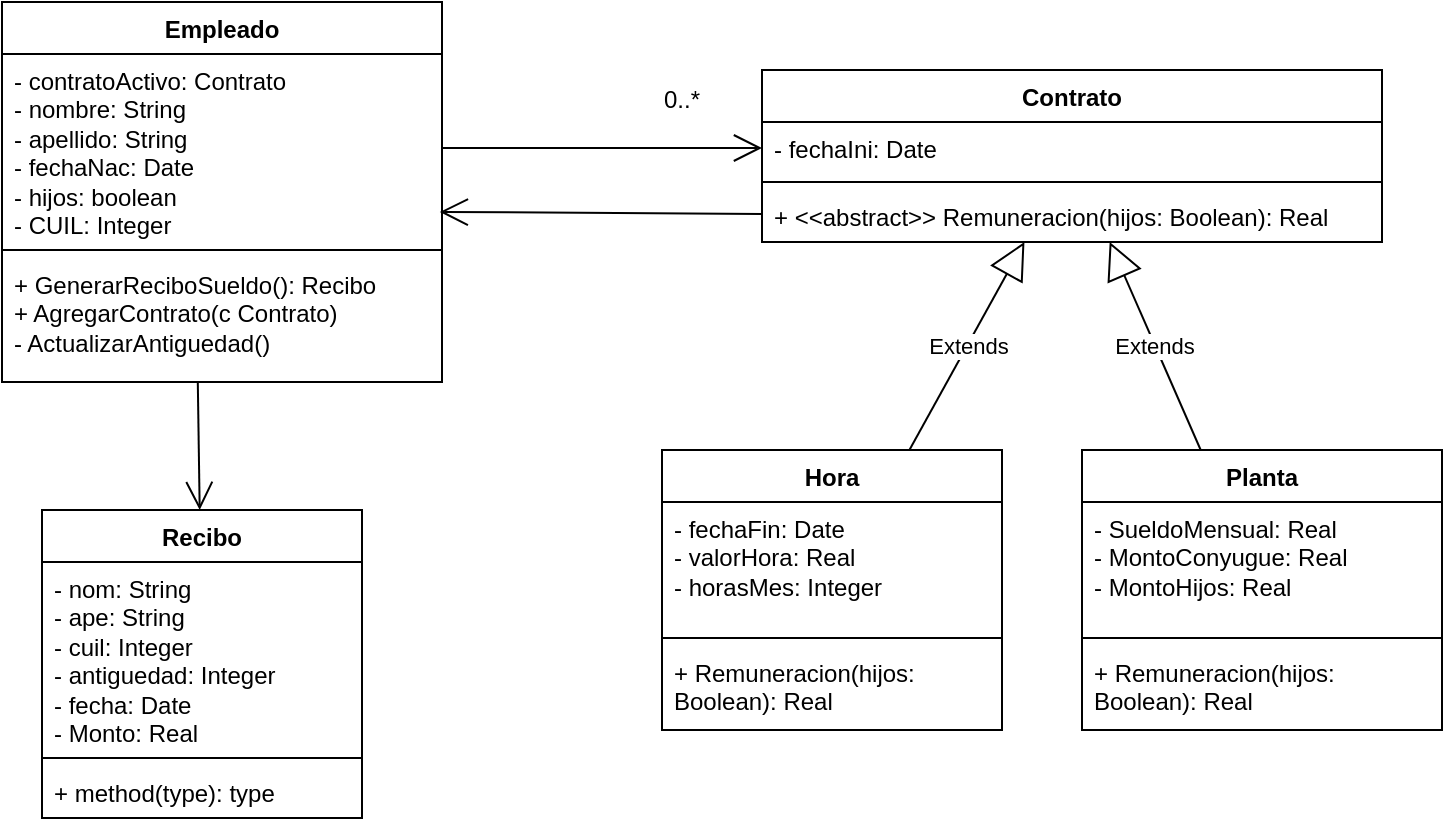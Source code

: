 <mxfile version="22.0.2" type="device">
  <diagram name="Página-1" id="9JrxzAOuYFhR-dRAbIde">
    <mxGraphModel dx="906" dy="805" grid="1" gridSize="10" guides="1" tooltips="1" connect="1" arrows="1" fold="1" page="1" pageScale="1" pageWidth="827" pageHeight="1169" math="0" shadow="0">
      <root>
        <mxCell id="0" />
        <mxCell id="1" parent="0" />
        <mxCell id="D5qzVd7npMkQ03mP55S3-1" value="Empleado" style="swimlane;fontStyle=1;align=center;verticalAlign=top;childLayout=stackLayout;horizontal=1;startSize=26;horizontalStack=0;resizeParent=1;resizeParentMax=0;resizeLast=0;collapsible=1;marginBottom=0;whiteSpace=wrap;html=1;" vertex="1" parent="1">
          <mxGeometry x="90" y="156" width="220" height="190" as="geometry" />
        </mxCell>
        <mxCell id="D5qzVd7npMkQ03mP55S3-2" value="- contratoActivo: Contrato&lt;br&gt;- nombre: String&lt;br&gt;- apellido: String&lt;br&gt;- fechaNac: Date&lt;br&gt;- hijos: boolean&lt;br&gt;- CUIL: Integer" style="text;strokeColor=none;fillColor=none;align=left;verticalAlign=top;spacingLeft=4;spacingRight=4;overflow=hidden;rotatable=0;points=[[0,0.5],[1,0.5]];portConstraint=eastwest;whiteSpace=wrap;html=1;" vertex="1" parent="D5qzVd7npMkQ03mP55S3-1">
          <mxGeometry y="26" width="220" height="94" as="geometry" />
        </mxCell>
        <mxCell id="D5qzVd7npMkQ03mP55S3-3" value="" style="line;strokeWidth=1;fillColor=none;align=left;verticalAlign=middle;spacingTop=-1;spacingLeft=3;spacingRight=3;rotatable=0;labelPosition=right;points=[];portConstraint=eastwest;strokeColor=inherit;" vertex="1" parent="D5qzVd7npMkQ03mP55S3-1">
          <mxGeometry y="120" width="220" height="8" as="geometry" />
        </mxCell>
        <mxCell id="D5qzVd7npMkQ03mP55S3-4" value="+ GenerarReciboSueldo(): Recibo&lt;br&gt;+ AgregarContrato(c Contrato)&lt;br&gt;- ActualizarAntiguedad()" style="text;strokeColor=none;fillColor=none;align=left;verticalAlign=top;spacingLeft=4;spacingRight=4;overflow=hidden;rotatable=0;points=[[0,0.5],[1,0.5]];portConstraint=eastwest;whiteSpace=wrap;html=1;" vertex="1" parent="D5qzVd7npMkQ03mP55S3-1">
          <mxGeometry y="128" width="220" height="62" as="geometry" />
        </mxCell>
        <mxCell id="D5qzVd7npMkQ03mP55S3-5" value="Contrato" style="swimlane;fontStyle=1;align=center;verticalAlign=top;childLayout=stackLayout;horizontal=1;startSize=26;horizontalStack=0;resizeParent=1;resizeParentMax=0;resizeLast=0;collapsible=1;marginBottom=0;whiteSpace=wrap;html=1;" vertex="1" parent="1">
          <mxGeometry x="470" y="190" width="310" height="86" as="geometry" />
        </mxCell>
        <mxCell id="D5qzVd7npMkQ03mP55S3-6" value="- fechaIni: Date" style="text;strokeColor=none;fillColor=none;align=left;verticalAlign=top;spacingLeft=4;spacingRight=4;overflow=hidden;rotatable=0;points=[[0,0.5],[1,0.5]];portConstraint=eastwest;whiteSpace=wrap;html=1;" vertex="1" parent="D5qzVd7npMkQ03mP55S3-5">
          <mxGeometry y="26" width="310" height="26" as="geometry" />
        </mxCell>
        <mxCell id="D5qzVd7npMkQ03mP55S3-7" value="" style="line;strokeWidth=1;fillColor=none;align=left;verticalAlign=middle;spacingTop=-1;spacingLeft=3;spacingRight=3;rotatable=0;labelPosition=right;points=[];portConstraint=eastwest;strokeColor=inherit;" vertex="1" parent="D5qzVd7npMkQ03mP55S3-5">
          <mxGeometry y="52" width="310" height="8" as="geometry" />
        </mxCell>
        <mxCell id="D5qzVd7npMkQ03mP55S3-8" value="+ &amp;lt;&amp;lt;abstract&amp;gt;&amp;gt; Remuneracion(hijos: Boolean): Real" style="text;strokeColor=none;fillColor=none;align=left;verticalAlign=top;spacingLeft=4;spacingRight=4;overflow=hidden;rotatable=0;points=[[0,0.5],[1,0.5]];portConstraint=eastwest;whiteSpace=wrap;html=1;" vertex="1" parent="D5qzVd7npMkQ03mP55S3-5">
          <mxGeometry y="60" width="310" height="26" as="geometry" />
        </mxCell>
        <mxCell id="D5qzVd7npMkQ03mP55S3-9" value="Hora" style="swimlane;fontStyle=1;align=center;verticalAlign=top;childLayout=stackLayout;horizontal=1;startSize=26;horizontalStack=0;resizeParent=1;resizeParentMax=0;resizeLast=0;collapsible=1;marginBottom=0;whiteSpace=wrap;html=1;" vertex="1" parent="1">
          <mxGeometry x="420" y="380" width="170" height="140" as="geometry" />
        </mxCell>
        <mxCell id="D5qzVd7npMkQ03mP55S3-10" value="- fechaFin: Date&lt;br&gt;- valorHora: Real&lt;br&gt;- horasMes: Integer" style="text;strokeColor=none;fillColor=none;align=left;verticalAlign=top;spacingLeft=4;spacingRight=4;overflow=hidden;rotatable=0;points=[[0,0.5],[1,0.5]];portConstraint=eastwest;whiteSpace=wrap;html=1;" vertex="1" parent="D5qzVd7npMkQ03mP55S3-9">
          <mxGeometry y="26" width="170" height="64" as="geometry" />
        </mxCell>
        <mxCell id="D5qzVd7npMkQ03mP55S3-11" value="" style="line;strokeWidth=1;fillColor=none;align=left;verticalAlign=middle;spacingTop=-1;spacingLeft=3;spacingRight=3;rotatable=0;labelPosition=right;points=[];portConstraint=eastwest;strokeColor=inherit;" vertex="1" parent="D5qzVd7npMkQ03mP55S3-9">
          <mxGeometry y="90" width="170" height="8" as="geometry" />
        </mxCell>
        <mxCell id="D5qzVd7npMkQ03mP55S3-12" value="+ Remuneracion(hijos: Boolean): Real" style="text;strokeColor=none;fillColor=none;align=left;verticalAlign=top;spacingLeft=4;spacingRight=4;overflow=hidden;rotatable=0;points=[[0,0.5],[1,0.5]];portConstraint=eastwest;whiteSpace=wrap;html=1;" vertex="1" parent="D5qzVd7npMkQ03mP55S3-9">
          <mxGeometry y="98" width="170" height="42" as="geometry" />
        </mxCell>
        <mxCell id="D5qzVd7npMkQ03mP55S3-14" value="Planta" style="swimlane;fontStyle=1;align=center;verticalAlign=top;childLayout=stackLayout;horizontal=1;startSize=26;horizontalStack=0;resizeParent=1;resizeParentMax=0;resizeLast=0;collapsible=1;marginBottom=0;whiteSpace=wrap;html=1;" vertex="1" parent="1">
          <mxGeometry x="630" y="380" width="180" height="140" as="geometry" />
        </mxCell>
        <mxCell id="D5qzVd7npMkQ03mP55S3-15" value="- SueldoMensual: Real&lt;br&gt;- MontoConyugue: Real&lt;br&gt;- MontoHijos: Real" style="text;strokeColor=none;fillColor=none;align=left;verticalAlign=top;spacingLeft=4;spacingRight=4;overflow=hidden;rotatable=0;points=[[0,0.5],[1,0.5]];portConstraint=eastwest;whiteSpace=wrap;html=1;" vertex="1" parent="D5qzVd7npMkQ03mP55S3-14">
          <mxGeometry y="26" width="180" height="64" as="geometry" />
        </mxCell>
        <mxCell id="D5qzVd7npMkQ03mP55S3-16" value="" style="line;strokeWidth=1;fillColor=none;align=left;verticalAlign=middle;spacingTop=-1;spacingLeft=3;spacingRight=3;rotatable=0;labelPosition=right;points=[];portConstraint=eastwest;strokeColor=inherit;" vertex="1" parent="D5qzVd7npMkQ03mP55S3-14">
          <mxGeometry y="90" width="180" height="8" as="geometry" />
        </mxCell>
        <mxCell id="D5qzVd7npMkQ03mP55S3-17" value="+ Remuneracion(hijos: Boolean): Real" style="text;strokeColor=none;fillColor=none;align=left;verticalAlign=top;spacingLeft=4;spacingRight=4;overflow=hidden;rotatable=0;points=[[0,0.5],[1,0.5]];portConstraint=eastwest;whiteSpace=wrap;html=1;" vertex="1" parent="D5qzVd7npMkQ03mP55S3-14">
          <mxGeometry y="98" width="180" height="42" as="geometry" />
        </mxCell>
        <mxCell id="D5qzVd7npMkQ03mP55S3-18" value="" style="endArrow=open;endFill=1;endSize=12;html=1;rounded=0;" edge="1" parent="1" source="D5qzVd7npMkQ03mP55S3-2" target="D5qzVd7npMkQ03mP55S3-6">
          <mxGeometry width="160" relative="1" as="geometry">
            <mxPoint x="350" y="410" as="sourcePoint" />
            <mxPoint x="510" y="410" as="targetPoint" />
          </mxGeometry>
        </mxCell>
        <mxCell id="D5qzVd7npMkQ03mP55S3-21" value="Extends" style="endArrow=block;endSize=16;endFill=0;html=1;rounded=0;" edge="1" parent="1" source="D5qzVd7npMkQ03mP55S3-9" target="D5qzVd7npMkQ03mP55S3-5">
          <mxGeometry width="160" relative="1" as="geometry">
            <mxPoint x="450" y="360" as="sourcePoint" />
            <mxPoint x="610" y="360" as="targetPoint" />
          </mxGeometry>
        </mxCell>
        <mxCell id="D5qzVd7npMkQ03mP55S3-22" value="Extends" style="endArrow=block;endSize=16;endFill=0;html=1;rounded=0;" edge="1" parent="1" source="D5qzVd7npMkQ03mP55S3-14" target="D5qzVd7npMkQ03mP55S3-5">
          <mxGeometry width="160" relative="1" as="geometry">
            <mxPoint x="350" y="410" as="sourcePoint" />
            <mxPoint x="680" y="310" as="targetPoint" />
          </mxGeometry>
        </mxCell>
        <mxCell id="D5qzVd7npMkQ03mP55S3-23" value="0..*" style="text;strokeColor=none;align=center;fillColor=none;html=1;verticalAlign=middle;whiteSpace=wrap;rounded=0;" vertex="1" parent="1">
          <mxGeometry x="400" y="190" width="60" height="30" as="geometry" />
        </mxCell>
        <mxCell id="D5qzVd7npMkQ03mP55S3-24" value="Recibo" style="swimlane;fontStyle=1;align=center;verticalAlign=top;childLayout=stackLayout;horizontal=1;startSize=26;horizontalStack=0;resizeParent=1;resizeParentMax=0;resizeLast=0;collapsible=1;marginBottom=0;whiteSpace=wrap;html=1;" vertex="1" parent="1">
          <mxGeometry x="110" y="410" width="160" height="154" as="geometry" />
        </mxCell>
        <mxCell id="D5qzVd7npMkQ03mP55S3-25" value="- nom: String&lt;br&gt;- ape: String&lt;br&gt;- cuil: Integer&lt;br&gt;- antiguedad: Integer&lt;br&gt;- fecha: Date&lt;br&gt;- Monto: Real" style="text;strokeColor=none;fillColor=none;align=left;verticalAlign=top;spacingLeft=4;spacingRight=4;overflow=hidden;rotatable=0;points=[[0,0.5],[1,0.5]];portConstraint=eastwest;whiteSpace=wrap;html=1;" vertex="1" parent="D5qzVd7npMkQ03mP55S3-24">
          <mxGeometry y="26" width="160" height="94" as="geometry" />
        </mxCell>
        <mxCell id="D5qzVd7npMkQ03mP55S3-26" value="" style="line;strokeWidth=1;fillColor=none;align=left;verticalAlign=middle;spacingTop=-1;spacingLeft=3;spacingRight=3;rotatable=0;labelPosition=right;points=[];portConstraint=eastwest;strokeColor=inherit;" vertex="1" parent="D5qzVd7npMkQ03mP55S3-24">
          <mxGeometry y="120" width="160" height="8" as="geometry" />
        </mxCell>
        <mxCell id="D5qzVd7npMkQ03mP55S3-27" value="+ method(type): type" style="text;strokeColor=none;fillColor=none;align=left;verticalAlign=top;spacingLeft=4;spacingRight=4;overflow=hidden;rotatable=0;points=[[0,0.5],[1,0.5]];portConstraint=eastwest;whiteSpace=wrap;html=1;" vertex="1" parent="D5qzVd7npMkQ03mP55S3-24">
          <mxGeometry y="128" width="160" height="26" as="geometry" />
        </mxCell>
        <mxCell id="D5qzVd7npMkQ03mP55S3-28" value="" style="endArrow=open;endFill=1;endSize=12;html=1;rounded=0;exitX=0.445;exitY=1;exitDx=0;exitDy=0;exitPerimeter=0;" edge="1" parent="1" source="D5qzVd7npMkQ03mP55S3-4" target="D5qzVd7npMkQ03mP55S3-24">
          <mxGeometry width="160" relative="1" as="geometry">
            <mxPoint x="190" y="330" as="sourcePoint" />
            <mxPoint x="350" y="330" as="targetPoint" />
          </mxGeometry>
        </mxCell>
        <mxCell id="D5qzVd7npMkQ03mP55S3-29" value="" style="endArrow=open;endFill=1;endSize=12;html=1;rounded=0;entryX=0.995;entryY=0.84;entryDx=0;entryDy=0;entryPerimeter=0;" edge="1" parent="1" source="D5qzVd7npMkQ03mP55S3-8" target="D5qzVd7npMkQ03mP55S3-2">
          <mxGeometry width="160" relative="1" as="geometry">
            <mxPoint x="450" y="270" as="sourcePoint" />
            <mxPoint x="510" y="410" as="targetPoint" />
          </mxGeometry>
        </mxCell>
      </root>
    </mxGraphModel>
  </diagram>
</mxfile>
